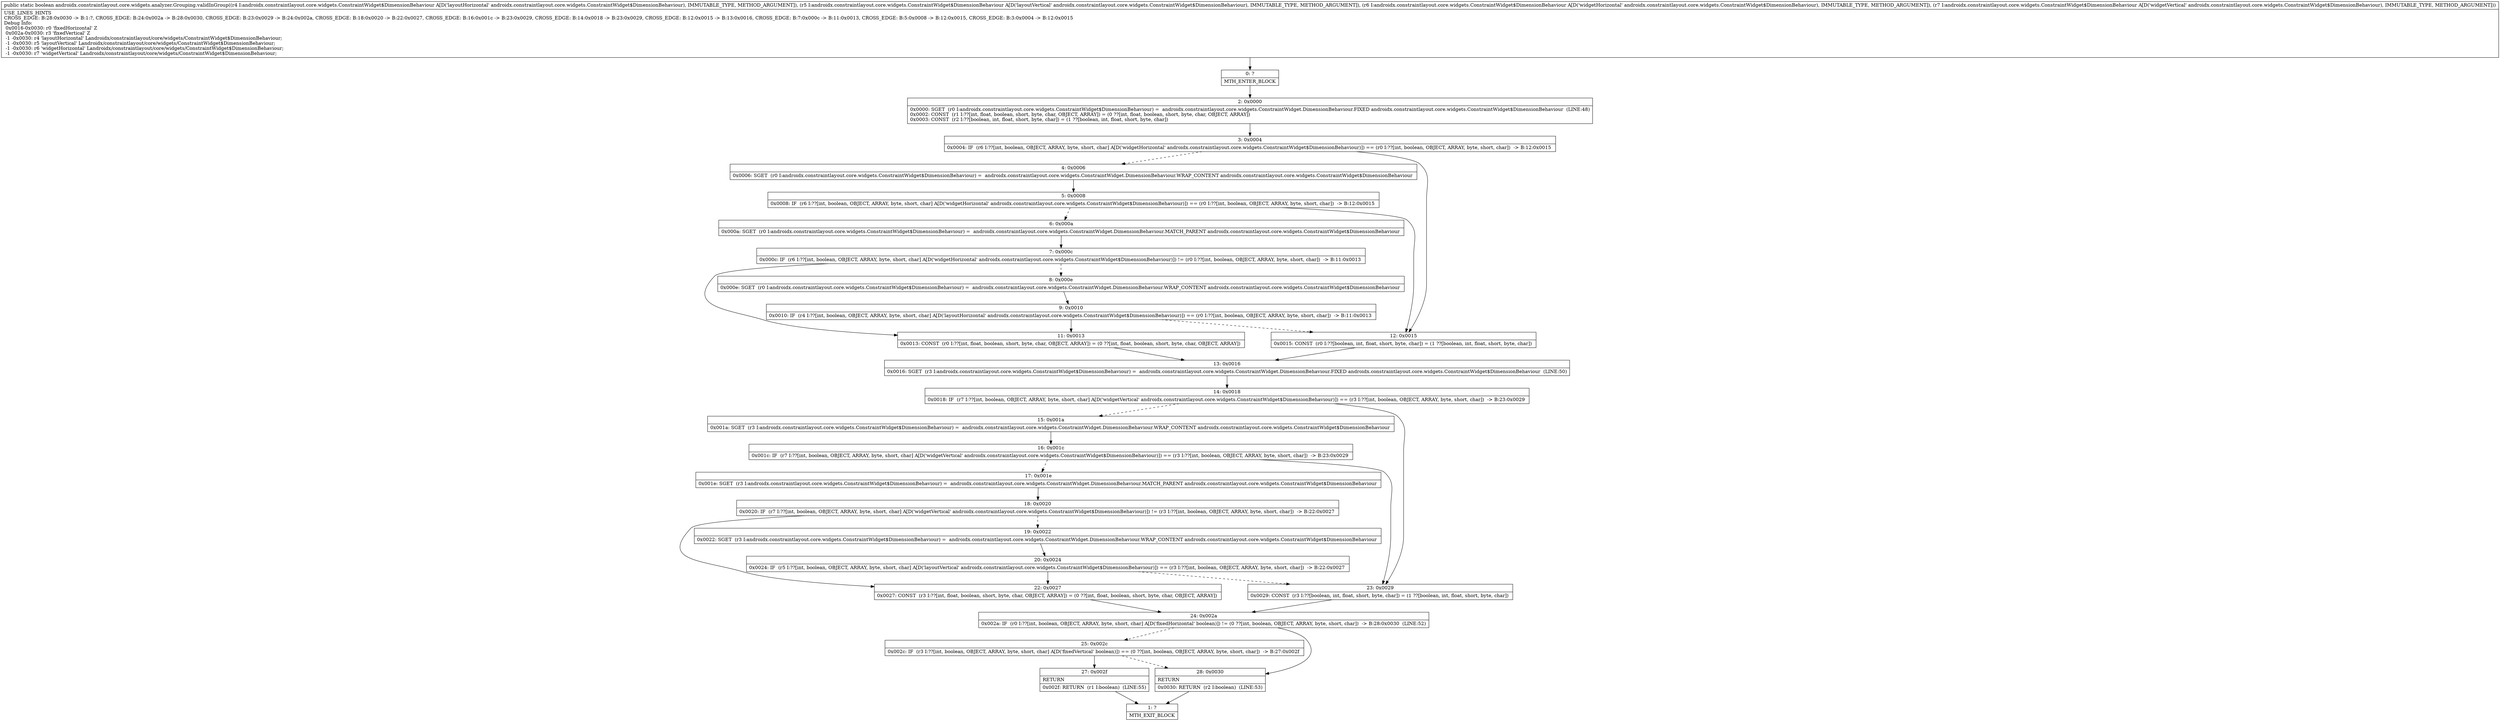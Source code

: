 digraph "CFG forandroidx.constraintlayout.core.widgets.analyzer.Grouping.validInGroup(Landroidx\/constraintlayout\/core\/widgets\/ConstraintWidget$DimensionBehaviour;Landroidx\/constraintlayout\/core\/widgets\/ConstraintWidget$DimensionBehaviour;Landroidx\/constraintlayout\/core\/widgets\/ConstraintWidget$DimensionBehaviour;Landroidx\/constraintlayout\/core\/widgets\/ConstraintWidget$DimensionBehaviour;)Z" {
Node_0 [shape=record,label="{0\:\ ?|MTH_ENTER_BLOCK\l}"];
Node_2 [shape=record,label="{2\:\ 0x0000|0x0000: SGET  (r0 I:androidx.constraintlayout.core.widgets.ConstraintWidget$DimensionBehaviour) =  androidx.constraintlayout.core.widgets.ConstraintWidget.DimensionBehaviour.FIXED androidx.constraintlayout.core.widgets.ConstraintWidget$DimensionBehaviour  (LINE:48)\l0x0002: CONST  (r1 I:??[int, float, boolean, short, byte, char, OBJECT, ARRAY]) = (0 ??[int, float, boolean, short, byte, char, OBJECT, ARRAY]) \l0x0003: CONST  (r2 I:??[boolean, int, float, short, byte, char]) = (1 ??[boolean, int, float, short, byte, char]) \l}"];
Node_3 [shape=record,label="{3\:\ 0x0004|0x0004: IF  (r6 I:??[int, boolean, OBJECT, ARRAY, byte, short, char] A[D('widgetHorizontal' androidx.constraintlayout.core.widgets.ConstraintWidget$DimensionBehaviour)]) == (r0 I:??[int, boolean, OBJECT, ARRAY, byte, short, char])  \-\> B:12:0x0015 \l}"];
Node_4 [shape=record,label="{4\:\ 0x0006|0x0006: SGET  (r0 I:androidx.constraintlayout.core.widgets.ConstraintWidget$DimensionBehaviour) =  androidx.constraintlayout.core.widgets.ConstraintWidget.DimensionBehaviour.WRAP_CONTENT androidx.constraintlayout.core.widgets.ConstraintWidget$DimensionBehaviour \l}"];
Node_5 [shape=record,label="{5\:\ 0x0008|0x0008: IF  (r6 I:??[int, boolean, OBJECT, ARRAY, byte, short, char] A[D('widgetHorizontal' androidx.constraintlayout.core.widgets.ConstraintWidget$DimensionBehaviour)]) == (r0 I:??[int, boolean, OBJECT, ARRAY, byte, short, char])  \-\> B:12:0x0015 \l}"];
Node_6 [shape=record,label="{6\:\ 0x000a|0x000a: SGET  (r0 I:androidx.constraintlayout.core.widgets.ConstraintWidget$DimensionBehaviour) =  androidx.constraintlayout.core.widgets.ConstraintWidget.DimensionBehaviour.MATCH_PARENT androidx.constraintlayout.core.widgets.ConstraintWidget$DimensionBehaviour \l}"];
Node_7 [shape=record,label="{7\:\ 0x000c|0x000c: IF  (r6 I:??[int, boolean, OBJECT, ARRAY, byte, short, char] A[D('widgetHorizontal' androidx.constraintlayout.core.widgets.ConstraintWidget$DimensionBehaviour)]) != (r0 I:??[int, boolean, OBJECT, ARRAY, byte, short, char])  \-\> B:11:0x0013 \l}"];
Node_8 [shape=record,label="{8\:\ 0x000e|0x000e: SGET  (r0 I:androidx.constraintlayout.core.widgets.ConstraintWidget$DimensionBehaviour) =  androidx.constraintlayout.core.widgets.ConstraintWidget.DimensionBehaviour.WRAP_CONTENT androidx.constraintlayout.core.widgets.ConstraintWidget$DimensionBehaviour \l}"];
Node_9 [shape=record,label="{9\:\ 0x0010|0x0010: IF  (r4 I:??[int, boolean, OBJECT, ARRAY, byte, short, char] A[D('layoutHorizontal' androidx.constraintlayout.core.widgets.ConstraintWidget$DimensionBehaviour)]) == (r0 I:??[int, boolean, OBJECT, ARRAY, byte, short, char])  \-\> B:11:0x0013 \l}"];
Node_11 [shape=record,label="{11\:\ 0x0013|0x0013: CONST  (r0 I:??[int, float, boolean, short, byte, char, OBJECT, ARRAY]) = (0 ??[int, float, boolean, short, byte, char, OBJECT, ARRAY]) \l}"];
Node_13 [shape=record,label="{13\:\ 0x0016|0x0016: SGET  (r3 I:androidx.constraintlayout.core.widgets.ConstraintWidget$DimensionBehaviour) =  androidx.constraintlayout.core.widgets.ConstraintWidget.DimensionBehaviour.FIXED androidx.constraintlayout.core.widgets.ConstraintWidget$DimensionBehaviour  (LINE:50)\l}"];
Node_14 [shape=record,label="{14\:\ 0x0018|0x0018: IF  (r7 I:??[int, boolean, OBJECT, ARRAY, byte, short, char] A[D('widgetVertical' androidx.constraintlayout.core.widgets.ConstraintWidget$DimensionBehaviour)]) == (r3 I:??[int, boolean, OBJECT, ARRAY, byte, short, char])  \-\> B:23:0x0029 \l}"];
Node_15 [shape=record,label="{15\:\ 0x001a|0x001a: SGET  (r3 I:androidx.constraintlayout.core.widgets.ConstraintWidget$DimensionBehaviour) =  androidx.constraintlayout.core.widgets.ConstraintWidget.DimensionBehaviour.WRAP_CONTENT androidx.constraintlayout.core.widgets.ConstraintWidget$DimensionBehaviour \l}"];
Node_16 [shape=record,label="{16\:\ 0x001c|0x001c: IF  (r7 I:??[int, boolean, OBJECT, ARRAY, byte, short, char] A[D('widgetVertical' androidx.constraintlayout.core.widgets.ConstraintWidget$DimensionBehaviour)]) == (r3 I:??[int, boolean, OBJECT, ARRAY, byte, short, char])  \-\> B:23:0x0029 \l}"];
Node_17 [shape=record,label="{17\:\ 0x001e|0x001e: SGET  (r3 I:androidx.constraintlayout.core.widgets.ConstraintWidget$DimensionBehaviour) =  androidx.constraintlayout.core.widgets.ConstraintWidget.DimensionBehaviour.MATCH_PARENT androidx.constraintlayout.core.widgets.ConstraintWidget$DimensionBehaviour \l}"];
Node_18 [shape=record,label="{18\:\ 0x0020|0x0020: IF  (r7 I:??[int, boolean, OBJECT, ARRAY, byte, short, char] A[D('widgetVertical' androidx.constraintlayout.core.widgets.ConstraintWidget$DimensionBehaviour)]) != (r3 I:??[int, boolean, OBJECT, ARRAY, byte, short, char])  \-\> B:22:0x0027 \l}"];
Node_19 [shape=record,label="{19\:\ 0x0022|0x0022: SGET  (r3 I:androidx.constraintlayout.core.widgets.ConstraintWidget$DimensionBehaviour) =  androidx.constraintlayout.core.widgets.ConstraintWidget.DimensionBehaviour.WRAP_CONTENT androidx.constraintlayout.core.widgets.ConstraintWidget$DimensionBehaviour \l}"];
Node_20 [shape=record,label="{20\:\ 0x0024|0x0024: IF  (r5 I:??[int, boolean, OBJECT, ARRAY, byte, short, char] A[D('layoutVertical' androidx.constraintlayout.core.widgets.ConstraintWidget$DimensionBehaviour)]) == (r3 I:??[int, boolean, OBJECT, ARRAY, byte, short, char])  \-\> B:22:0x0027 \l}"];
Node_22 [shape=record,label="{22\:\ 0x0027|0x0027: CONST  (r3 I:??[int, float, boolean, short, byte, char, OBJECT, ARRAY]) = (0 ??[int, float, boolean, short, byte, char, OBJECT, ARRAY]) \l}"];
Node_24 [shape=record,label="{24\:\ 0x002a|0x002a: IF  (r0 I:??[int, boolean, OBJECT, ARRAY, byte, short, char] A[D('fixedHorizontal' boolean)]) != (0 ??[int, boolean, OBJECT, ARRAY, byte, short, char])  \-\> B:28:0x0030  (LINE:52)\l}"];
Node_25 [shape=record,label="{25\:\ 0x002c|0x002c: IF  (r3 I:??[int, boolean, OBJECT, ARRAY, byte, short, char] A[D('fixedVertical' boolean)]) == (0 ??[int, boolean, OBJECT, ARRAY, byte, short, char])  \-\> B:27:0x002f \l}"];
Node_27 [shape=record,label="{27\:\ 0x002f|RETURN\l|0x002f: RETURN  (r1 I:boolean)  (LINE:55)\l}"];
Node_1 [shape=record,label="{1\:\ ?|MTH_EXIT_BLOCK\l}"];
Node_28 [shape=record,label="{28\:\ 0x0030|RETURN\l|0x0030: RETURN  (r2 I:boolean)  (LINE:53)\l}"];
Node_23 [shape=record,label="{23\:\ 0x0029|0x0029: CONST  (r3 I:??[boolean, int, float, short, byte, char]) = (1 ??[boolean, int, float, short, byte, char]) \l}"];
Node_12 [shape=record,label="{12\:\ 0x0015|0x0015: CONST  (r0 I:??[boolean, int, float, short, byte, char]) = (1 ??[boolean, int, float, short, byte, char]) \l}"];
MethodNode[shape=record,label="{public static boolean androidx.constraintlayout.core.widgets.analyzer.Grouping.validInGroup((r4 I:androidx.constraintlayout.core.widgets.ConstraintWidget$DimensionBehaviour A[D('layoutHorizontal' androidx.constraintlayout.core.widgets.ConstraintWidget$DimensionBehaviour), IMMUTABLE_TYPE, METHOD_ARGUMENT]), (r5 I:androidx.constraintlayout.core.widgets.ConstraintWidget$DimensionBehaviour A[D('layoutVertical' androidx.constraintlayout.core.widgets.ConstraintWidget$DimensionBehaviour), IMMUTABLE_TYPE, METHOD_ARGUMENT]), (r6 I:androidx.constraintlayout.core.widgets.ConstraintWidget$DimensionBehaviour A[D('widgetHorizontal' androidx.constraintlayout.core.widgets.ConstraintWidget$DimensionBehaviour), IMMUTABLE_TYPE, METHOD_ARGUMENT]), (r7 I:androidx.constraintlayout.core.widgets.ConstraintWidget$DimensionBehaviour A[D('widgetVertical' androidx.constraintlayout.core.widgets.ConstraintWidget$DimensionBehaviour), IMMUTABLE_TYPE, METHOD_ARGUMENT]))  | USE_LINES_HINTS\lCROSS_EDGE: B:28:0x0030 \-\> B:1:?, CROSS_EDGE: B:24:0x002a \-\> B:28:0x0030, CROSS_EDGE: B:23:0x0029 \-\> B:24:0x002a, CROSS_EDGE: B:18:0x0020 \-\> B:22:0x0027, CROSS_EDGE: B:16:0x001c \-\> B:23:0x0029, CROSS_EDGE: B:14:0x0018 \-\> B:23:0x0029, CROSS_EDGE: B:12:0x0015 \-\> B:13:0x0016, CROSS_EDGE: B:7:0x000c \-\> B:11:0x0013, CROSS_EDGE: B:5:0x0008 \-\> B:12:0x0015, CROSS_EDGE: B:3:0x0004 \-\> B:12:0x0015\lDebug Info:\l  0x0016\-0x0030: r0 'fixedHorizontal' Z\l  0x002a\-0x0030: r3 'fixedVertical' Z\l  \-1 \-0x0030: r4 'layoutHorizontal' Landroidx\/constraintlayout\/core\/widgets\/ConstraintWidget$DimensionBehaviour;\l  \-1 \-0x0030: r5 'layoutVertical' Landroidx\/constraintlayout\/core\/widgets\/ConstraintWidget$DimensionBehaviour;\l  \-1 \-0x0030: r6 'widgetHorizontal' Landroidx\/constraintlayout\/core\/widgets\/ConstraintWidget$DimensionBehaviour;\l  \-1 \-0x0030: r7 'widgetVertical' Landroidx\/constraintlayout\/core\/widgets\/ConstraintWidget$DimensionBehaviour;\l}"];
MethodNode -> Node_0;Node_0 -> Node_2;
Node_2 -> Node_3;
Node_3 -> Node_4[style=dashed];
Node_3 -> Node_12;
Node_4 -> Node_5;
Node_5 -> Node_6[style=dashed];
Node_5 -> Node_12;
Node_6 -> Node_7;
Node_7 -> Node_8[style=dashed];
Node_7 -> Node_11;
Node_8 -> Node_9;
Node_9 -> Node_11;
Node_9 -> Node_12[style=dashed];
Node_11 -> Node_13;
Node_13 -> Node_14;
Node_14 -> Node_15[style=dashed];
Node_14 -> Node_23;
Node_15 -> Node_16;
Node_16 -> Node_17[style=dashed];
Node_16 -> Node_23;
Node_17 -> Node_18;
Node_18 -> Node_19[style=dashed];
Node_18 -> Node_22;
Node_19 -> Node_20;
Node_20 -> Node_22;
Node_20 -> Node_23[style=dashed];
Node_22 -> Node_24;
Node_24 -> Node_25[style=dashed];
Node_24 -> Node_28;
Node_25 -> Node_27;
Node_25 -> Node_28[style=dashed];
Node_27 -> Node_1;
Node_28 -> Node_1;
Node_23 -> Node_24;
Node_12 -> Node_13;
}

